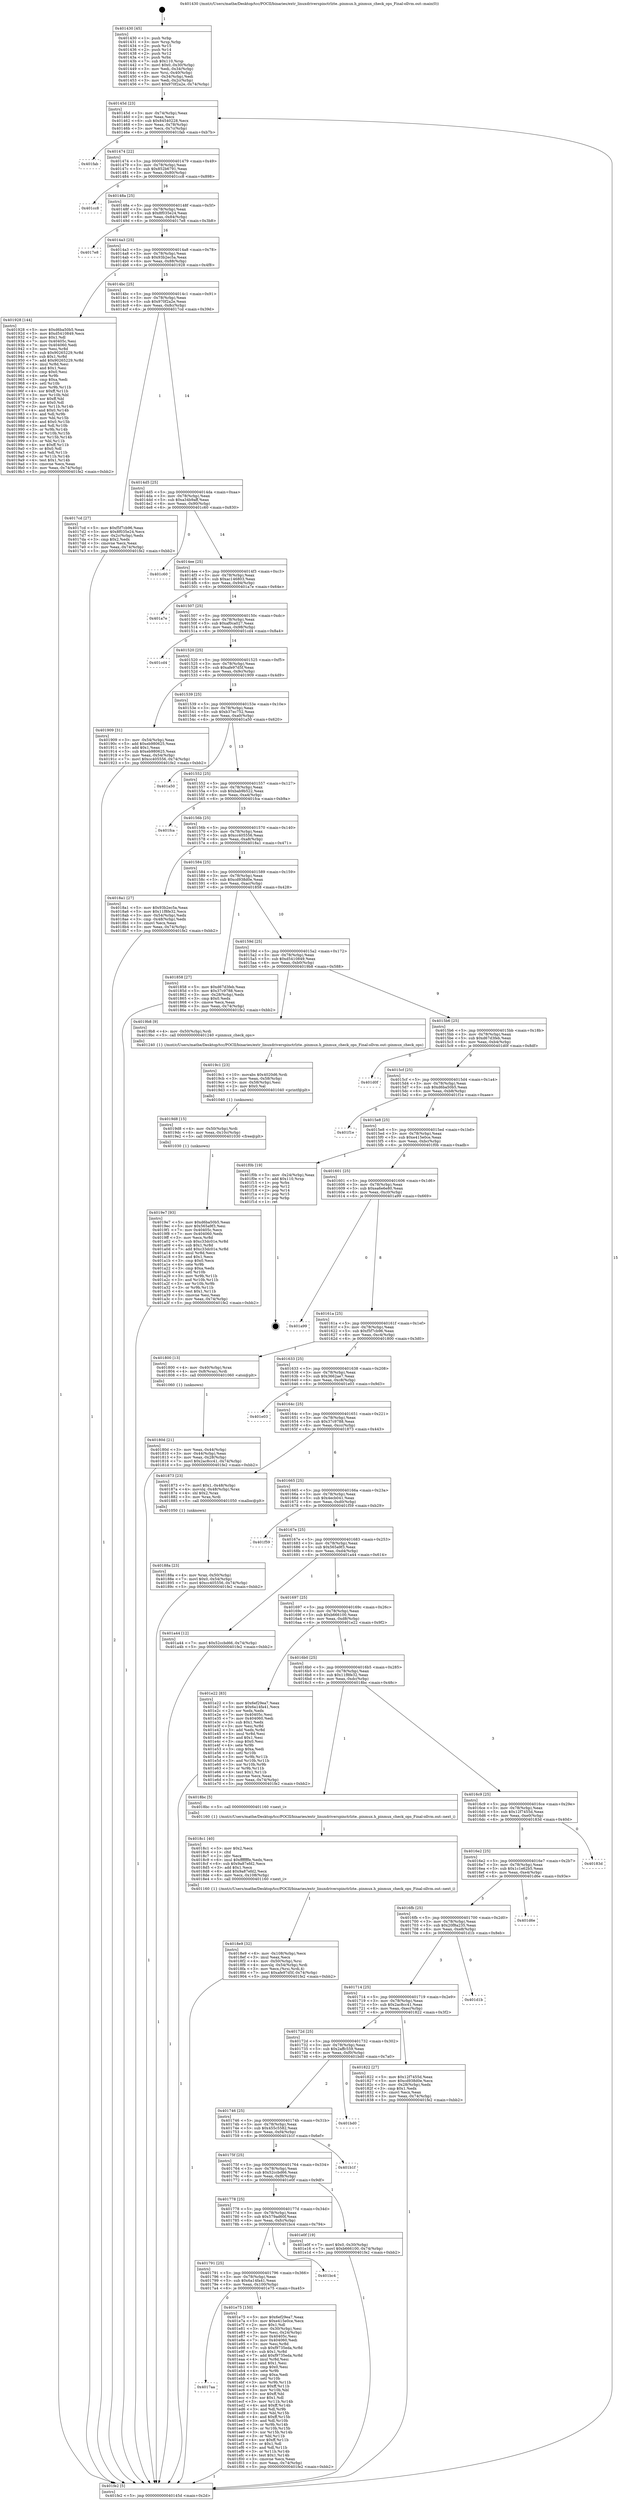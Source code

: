 digraph "0x401430" {
  label = "0x401430 (/mnt/c/Users/mathe/Desktop/tcc/POCII/binaries/extr_linuxdriverspinctrlzte..pinmux.h_pinmux_check_ops_Final-ollvm.out::main(0))"
  labelloc = "t"
  node[shape=record]

  Entry [label="",width=0.3,height=0.3,shape=circle,fillcolor=black,style=filled]
  "0x40145d" [label="{
     0x40145d [23]\l
     | [instrs]\l
     &nbsp;&nbsp;0x40145d \<+3\>: mov -0x74(%rbp),%eax\l
     &nbsp;&nbsp;0x401460 \<+2\>: mov %eax,%ecx\l
     &nbsp;&nbsp;0x401462 \<+6\>: sub $0x84540228,%ecx\l
     &nbsp;&nbsp;0x401468 \<+3\>: mov %eax,-0x78(%rbp)\l
     &nbsp;&nbsp;0x40146b \<+3\>: mov %ecx,-0x7c(%rbp)\l
     &nbsp;&nbsp;0x40146e \<+6\>: je 0000000000401fab \<main+0xb7b\>\l
  }"]
  "0x401fab" [label="{
     0x401fab\l
  }", style=dashed]
  "0x401474" [label="{
     0x401474 [22]\l
     | [instrs]\l
     &nbsp;&nbsp;0x401474 \<+5\>: jmp 0000000000401479 \<main+0x49\>\l
     &nbsp;&nbsp;0x401479 \<+3\>: mov -0x78(%rbp),%eax\l
     &nbsp;&nbsp;0x40147c \<+5\>: sub $0x852b6791,%eax\l
     &nbsp;&nbsp;0x401481 \<+3\>: mov %eax,-0x80(%rbp)\l
     &nbsp;&nbsp;0x401484 \<+6\>: je 0000000000401cc8 \<main+0x898\>\l
  }"]
  Exit [label="",width=0.3,height=0.3,shape=circle,fillcolor=black,style=filled,peripheries=2]
  "0x401cc8" [label="{
     0x401cc8\l
  }", style=dashed]
  "0x40148a" [label="{
     0x40148a [25]\l
     | [instrs]\l
     &nbsp;&nbsp;0x40148a \<+5\>: jmp 000000000040148f \<main+0x5f\>\l
     &nbsp;&nbsp;0x40148f \<+3\>: mov -0x78(%rbp),%eax\l
     &nbsp;&nbsp;0x401492 \<+5\>: sub $0x8f035e24,%eax\l
     &nbsp;&nbsp;0x401497 \<+6\>: mov %eax,-0x84(%rbp)\l
     &nbsp;&nbsp;0x40149d \<+6\>: je 00000000004017e8 \<main+0x3b8\>\l
  }"]
  "0x4017aa" [label="{
     0x4017aa\l
  }", style=dashed]
  "0x4017e8" [label="{
     0x4017e8\l
  }", style=dashed]
  "0x4014a3" [label="{
     0x4014a3 [25]\l
     | [instrs]\l
     &nbsp;&nbsp;0x4014a3 \<+5\>: jmp 00000000004014a8 \<main+0x78\>\l
     &nbsp;&nbsp;0x4014a8 \<+3\>: mov -0x78(%rbp),%eax\l
     &nbsp;&nbsp;0x4014ab \<+5\>: sub $0x93b2ec5a,%eax\l
     &nbsp;&nbsp;0x4014b0 \<+6\>: mov %eax,-0x88(%rbp)\l
     &nbsp;&nbsp;0x4014b6 \<+6\>: je 0000000000401928 \<main+0x4f8\>\l
  }"]
  "0x401e75" [label="{
     0x401e75 [150]\l
     | [instrs]\l
     &nbsp;&nbsp;0x401e75 \<+5\>: mov $0x6ef29ea7,%eax\l
     &nbsp;&nbsp;0x401e7a \<+5\>: mov $0xe415e0ce,%ecx\l
     &nbsp;&nbsp;0x401e7f \<+2\>: mov $0x1,%dl\l
     &nbsp;&nbsp;0x401e81 \<+3\>: mov -0x30(%rbp),%esi\l
     &nbsp;&nbsp;0x401e84 \<+3\>: mov %esi,-0x24(%rbp)\l
     &nbsp;&nbsp;0x401e87 \<+7\>: mov 0x40405c,%esi\l
     &nbsp;&nbsp;0x401e8e \<+7\>: mov 0x404060,%edi\l
     &nbsp;&nbsp;0x401e95 \<+3\>: mov %esi,%r8d\l
     &nbsp;&nbsp;0x401e98 \<+7\>: sub $0xf9735eda,%r8d\l
     &nbsp;&nbsp;0x401e9f \<+4\>: sub $0x1,%r8d\l
     &nbsp;&nbsp;0x401ea3 \<+7\>: add $0xf9735eda,%r8d\l
     &nbsp;&nbsp;0x401eaa \<+4\>: imul %r8d,%esi\l
     &nbsp;&nbsp;0x401eae \<+3\>: and $0x1,%esi\l
     &nbsp;&nbsp;0x401eb1 \<+3\>: cmp $0x0,%esi\l
     &nbsp;&nbsp;0x401eb4 \<+4\>: sete %r9b\l
     &nbsp;&nbsp;0x401eb8 \<+3\>: cmp $0xa,%edi\l
     &nbsp;&nbsp;0x401ebb \<+4\>: setl %r10b\l
     &nbsp;&nbsp;0x401ebf \<+3\>: mov %r9b,%r11b\l
     &nbsp;&nbsp;0x401ec2 \<+4\>: xor $0xff,%r11b\l
     &nbsp;&nbsp;0x401ec6 \<+3\>: mov %r10b,%bl\l
     &nbsp;&nbsp;0x401ec9 \<+3\>: xor $0xff,%bl\l
     &nbsp;&nbsp;0x401ecc \<+3\>: xor $0x1,%dl\l
     &nbsp;&nbsp;0x401ecf \<+3\>: mov %r11b,%r14b\l
     &nbsp;&nbsp;0x401ed2 \<+4\>: and $0xff,%r14b\l
     &nbsp;&nbsp;0x401ed6 \<+3\>: and %dl,%r9b\l
     &nbsp;&nbsp;0x401ed9 \<+3\>: mov %bl,%r15b\l
     &nbsp;&nbsp;0x401edc \<+4\>: and $0xff,%r15b\l
     &nbsp;&nbsp;0x401ee0 \<+3\>: and %dl,%r10b\l
     &nbsp;&nbsp;0x401ee3 \<+3\>: or %r9b,%r14b\l
     &nbsp;&nbsp;0x401ee6 \<+3\>: or %r10b,%r15b\l
     &nbsp;&nbsp;0x401ee9 \<+3\>: xor %r15b,%r14b\l
     &nbsp;&nbsp;0x401eec \<+3\>: or %bl,%r11b\l
     &nbsp;&nbsp;0x401eef \<+4\>: xor $0xff,%r11b\l
     &nbsp;&nbsp;0x401ef3 \<+3\>: or $0x1,%dl\l
     &nbsp;&nbsp;0x401ef6 \<+3\>: and %dl,%r11b\l
     &nbsp;&nbsp;0x401ef9 \<+3\>: or %r11b,%r14b\l
     &nbsp;&nbsp;0x401efc \<+4\>: test $0x1,%r14b\l
     &nbsp;&nbsp;0x401f00 \<+3\>: cmovne %ecx,%eax\l
     &nbsp;&nbsp;0x401f03 \<+3\>: mov %eax,-0x74(%rbp)\l
     &nbsp;&nbsp;0x401f06 \<+5\>: jmp 0000000000401fe2 \<main+0xbb2\>\l
  }"]
  "0x401928" [label="{
     0x401928 [144]\l
     | [instrs]\l
     &nbsp;&nbsp;0x401928 \<+5\>: mov $0xd6ba50b5,%eax\l
     &nbsp;&nbsp;0x40192d \<+5\>: mov $0xd5410849,%ecx\l
     &nbsp;&nbsp;0x401932 \<+2\>: mov $0x1,%dl\l
     &nbsp;&nbsp;0x401934 \<+7\>: mov 0x40405c,%esi\l
     &nbsp;&nbsp;0x40193b \<+7\>: mov 0x404060,%edi\l
     &nbsp;&nbsp;0x401942 \<+3\>: mov %esi,%r8d\l
     &nbsp;&nbsp;0x401945 \<+7\>: sub $0x90265229,%r8d\l
     &nbsp;&nbsp;0x40194c \<+4\>: sub $0x1,%r8d\l
     &nbsp;&nbsp;0x401950 \<+7\>: add $0x90265229,%r8d\l
     &nbsp;&nbsp;0x401957 \<+4\>: imul %r8d,%esi\l
     &nbsp;&nbsp;0x40195b \<+3\>: and $0x1,%esi\l
     &nbsp;&nbsp;0x40195e \<+3\>: cmp $0x0,%esi\l
     &nbsp;&nbsp;0x401961 \<+4\>: sete %r9b\l
     &nbsp;&nbsp;0x401965 \<+3\>: cmp $0xa,%edi\l
     &nbsp;&nbsp;0x401968 \<+4\>: setl %r10b\l
     &nbsp;&nbsp;0x40196c \<+3\>: mov %r9b,%r11b\l
     &nbsp;&nbsp;0x40196f \<+4\>: xor $0xff,%r11b\l
     &nbsp;&nbsp;0x401973 \<+3\>: mov %r10b,%bl\l
     &nbsp;&nbsp;0x401976 \<+3\>: xor $0xff,%bl\l
     &nbsp;&nbsp;0x401979 \<+3\>: xor $0x0,%dl\l
     &nbsp;&nbsp;0x40197c \<+3\>: mov %r11b,%r14b\l
     &nbsp;&nbsp;0x40197f \<+4\>: and $0x0,%r14b\l
     &nbsp;&nbsp;0x401983 \<+3\>: and %dl,%r9b\l
     &nbsp;&nbsp;0x401986 \<+3\>: mov %bl,%r15b\l
     &nbsp;&nbsp;0x401989 \<+4\>: and $0x0,%r15b\l
     &nbsp;&nbsp;0x40198d \<+3\>: and %dl,%r10b\l
     &nbsp;&nbsp;0x401990 \<+3\>: or %r9b,%r14b\l
     &nbsp;&nbsp;0x401993 \<+3\>: or %r10b,%r15b\l
     &nbsp;&nbsp;0x401996 \<+3\>: xor %r15b,%r14b\l
     &nbsp;&nbsp;0x401999 \<+3\>: or %bl,%r11b\l
     &nbsp;&nbsp;0x40199c \<+4\>: xor $0xff,%r11b\l
     &nbsp;&nbsp;0x4019a0 \<+3\>: or $0x0,%dl\l
     &nbsp;&nbsp;0x4019a3 \<+3\>: and %dl,%r11b\l
     &nbsp;&nbsp;0x4019a6 \<+3\>: or %r11b,%r14b\l
     &nbsp;&nbsp;0x4019a9 \<+4\>: test $0x1,%r14b\l
     &nbsp;&nbsp;0x4019ad \<+3\>: cmovne %ecx,%eax\l
     &nbsp;&nbsp;0x4019b0 \<+3\>: mov %eax,-0x74(%rbp)\l
     &nbsp;&nbsp;0x4019b3 \<+5\>: jmp 0000000000401fe2 \<main+0xbb2\>\l
  }"]
  "0x4014bc" [label="{
     0x4014bc [25]\l
     | [instrs]\l
     &nbsp;&nbsp;0x4014bc \<+5\>: jmp 00000000004014c1 \<main+0x91\>\l
     &nbsp;&nbsp;0x4014c1 \<+3\>: mov -0x78(%rbp),%eax\l
     &nbsp;&nbsp;0x4014c4 \<+5\>: sub $0x970f2a2e,%eax\l
     &nbsp;&nbsp;0x4014c9 \<+6\>: mov %eax,-0x8c(%rbp)\l
     &nbsp;&nbsp;0x4014cf \<+6\>: je 00000000004017cd \<main+0x39d\>\l
  }"]
  "0x401791" [label="{
     0x401791 [25]\l
     | [instrs]\l
     &nbsp;&nbsp;0x401791 \<+5\>: jmp 0000000000401796 \<main+0x366\>\l
     &nbsp;&nbsp;0x401796 \<+3\>: mov -0x78(%rbp),%eax\l
     &nbsp;&nbsp;0x401799 \<+5\>: sub $0x6a14fa41,%eax\l
     &nbsp;&nbsp;0x40179e \<+6\>: mov %eax,-0x100(%rbp)\l
     &nbsp;&nbsp;0x4017a4 \<+6\>: je 0000000000401e75 \<main+0xa45\>\l
  }"]
  "0x4017cd" [label="{
     0x4017cd [27]\l
     | [instrs]\l
     &nbsp;&nbsp;0x4017cd \<+5\>: mov $0xf5f7cb96,%eax\l
     &nbsp;&nbsp;0x4017d2 \<+5\>: mov $0x8f035e24,%ecx\l
     &nbsp;&nbsp;0x4017d7 \<+3\>: mov -0x2c(%rbp),%edx\l
     &nbsp;&nbsp;0x4017da \<+3\>: cmp $0x2,%edx\l
     &nbsp;&nbsp;0x4017dd \<+3\>: cmovne %ecx,%eax\l
     &nbsp;&nbsp;0x4017e0 \<+3\>: mov %eax,-0x74(%rbp)\l
     &nbsp;&nbsp;0x4017e3 \<+5\>: jmp 0000000000401fe2 \<main+0xbb2\>\l
  }"]
  "0x4014d5" [label="{
     0x4014d5 [25]\l
     | [instrs]\l
     &nbsp;&nbsp;0x4014d5 \<+5\>: jmp 00000000004014da \<main+0xaa\>\l
     &nbsp;&nbsp;0x4014da \<+3\>: mov -0x78(%rbp),%eax\l
     &nbsp;&nbsp;0x4014dd \<+5\>: sub $0xa34b9aff,%eax\l
     &nbsp;&nbsp;0x4014e2 \<+6\>: mov %eax,-0x90(%rbp)\l
     &nbsp;&nbsp;0x4014e8 \<+6\>: je 0000000000401c60 \<main+0x830\>\l
  }"]
  "0x401fe2" [label="{
     0x401fe2 [5]\l
     | [instrs]\l
     &nbsp;&nbsp;0x401fe2 \<+5\>: jmp 000000000040145d \<main+0x2d\>\l
  }"]
  "0x401430" [label="{
     0x401430 [45]\l
     | [instrs]\l
     &nbsp;&nbsp;0x401430 \<+1\>: push %rbp\l
     &nbsp;&nbsp;0x401431 \<+3\>: mov %rsp,%rbp\l
     &nbsp;&nbsp;0x401434 \<+2\>: push %r15\l
     &nbsp;&nbsp;0x401436 \<+2\>: push %r14\l
     &nbsp;&nbsp;0x401438 \<+2\>: push %r12\l
     &nbsp;&nbsp;0x40143a \<+1\>: push %rbx\l
     &nbsp;&nbsp;0x40143b \<+7\>: sub $0x110,%rsp\l
     &nbsp;&nbsp;0x401442 \<+7\>: movl $0x0,-0x30(%rbp)\l
     &nbsp;&nbsp;0x401449 \<+3\>: mov %edi,-0x34(%rbp)\l
     &nbsp;&nbsp;0x40144c \<+4\>: mov %rsi,-0x40(%rbp)\l
     &nbsp;&nbsp;0x401450 \<+3\>: mov -0x34(%rbp),%edi\l
     &nbsp;&nbsp;0x401453 \<+3\>: mov %edi,-0x2c(%rbp)\l
     &nbsp;&nbsp;0x401456 \<+7\>: movl $0x970f2a2e,-0x74(%rbp)\l
  }"]
  "0x401bc4" [label="{
     0x401bc4\l
  }", style=dashed]
  "0x401c60" [label="{
     0x401c60\l
  }", style=dashed]
  "0x4014ee" [label="{
     0x4014ee [25]\l
     | [instrs]\l
     &nbsp;&nbsp;0x4014ee \<+5\>: jmp 00000000004014f3 \<main+0xc3\>\l
     &nbsp;&nbsp;0x4014f3 \<+3\>: mov -0x78(%rbp),%eax\l
     &nbsp;&nbsp;0x4014f6 \<+5\>: sub $0xac146803,%eax\l
     &nbsp;&nbsp;0x4014fb \<+6\>: mov %eax,-0x94(%rbp)\l
     &nbsp;&nbsp;0x401501 \<+6\>: je 0000000000401a7e \<main+0x64e\>\l
  }"]
  "0x401778" [label="{
     0x401778 [25]\l
     | [instrs]\l
     &nbsp;&nbsp;0x401778 \<+5\>: jmp 000000000040177d \<main+0x34d\>\l
     &nbsp;&nbsp;0x40177d \<+3\>: mov -0x78(%rbp),%eax\l
     &nbsp;&nbsp;0x401780 \<+5\>: sub $0x579ad60f,%eax\l
     &nbsp;&nbsp;0x401785 \<+6\>: mov %eax,-0xfc(%rbp)\l
     &nbsp;&nbsp;0x40178b \<+6\>: je 0000000000401bc4 \<main+0x794\>\l
  }"]
  "0x401a7e" [label="{
     0x401a7e\l
  }", style=dashed]
  "0x401507" [label="{
     0x401507 [25]\l
     | [instrs]\l
     &nbsp;&nbsp;0x401507 \<+5\>: jmp 000000000040150c \<main+0xdc\>\l
     &nbsp;&nbsp;0x40150c \<+3\>: mov -0x78(%rbp),%eax\l
     &nbsp;&nbsp;0x40150f \<+5\>: sub $0xaf0ca027,%eax\l
     &nbsp;&nbsp;0x401514 \<+6\>: mov %eax,-0x98(%rbp)\l
     &nbsp;&nbsp;0x40151a \<+6\>: je 0000000000401cd4 \<main+0x8a4\>\l
  }"]
  "0x401e0f" [label="{
     0x401e0f [19]\l
     | [instrs]\l
     &nbsp;&nbsp;0x401e0f \<+7\>: movl $0x0,-0x30(%rbp)\l
     &nbsp;&nbsp;0x401e16 \<+7\>: movl $0xb666100,-0x74(%rbp)\l
     &nbsp;&nbsp;0x401e1d \<+5\>: jmp 0000000000401fe2 \<main+0xbb2\>\l
  }"]
  "0x401cd4" [label="{
     0x401cd4\l
  }", style=dashed]
  "0x401520" [label="{
     0x401520 [25]\l
     | [instrs]\l
     &nbsp;&nbsp;0x401520 \<+5\>: jmp 0000000000401525 \<main+0xf5\>\l
     &nbsp;&nbsp;0x401525 \<+3\>: mov -0x78(%rbp),%eax\l
     &nbsp;&nbsp;0x401528 \<+5\>: sub $0xafe97d5f,%eax\l
     &nbsp;&nbsp;0x40152d \<+6\>: mov %eax,-0x9c(%rbp)\l
     &nbsp;&nbsp;0x401533 \<+6\>: je 0000000000401909 \<main+0x4d9\>\l
  }"]
  "0x40175f" [label="{
     0x40175f [25]\l
     | [instrs]\l
     &nbsp;&nbsp;0x40175f \<+5\>: jmp 0000000000401764 \<main+0x334\>\l
     &nbsp;&nbsp;0x401764 \<+3\>: mov -0x78(%rbp),%eax\l
     &nbsp;&nbsp;0x401767 \<+5\>: sub $0x52ccbd66,%eax\l
     &nbsp;&nbsp;0x40176c \<+6\>: mov %eax,-0xf8(%rbp)\l
     &nbsp;&nbsp;0x401772 \<+6\>: je 0000000000401e0f \<main+0x9df\>\l
  }"]
  "0x401909" [label="{
     0x401909 [31]\l
     | [instrs]\l
     &nbsp;&nbsp;0x401909 \<+3\>: mov -0x54(%rbp),%eax\l
     &nbsp;&nbsp;0x40190c \<+5\>: add $0xeb980625,%eax\l
     &nbsp;&nbsp;0x401911 \<+3\>: add $0x1,%eax\l
     &nbsp;&nbsp;0x401914 \<+5\>: sub $0xeb980625,%eax\l
     &nbsp;&nbsp;0x401919 \<+3\>: mov %eax,-0x54(%rbp)\l
     &nbsp;&nbsp;0x40191c \<+7\>: movl $0xcc405556,-0x74(%rbp)\l
     &nbsp;&nbsp;0x401923 \<+5\>: jmp 0000000000401fe2 \<main+0xbb2\>\l
  }"]
  "0x401539" [label="{
     0x401539 [25]\l
     | [instrs]\l
     &nbsp;&nbsp;0x401539 \<+5\>: jmp 000000000040153e \<main+0x10e\>\l
     &nbsp;&nbsp;0x40153e \<+3\>: mov -0x78(%rbp),%eax\l
     &nbsp;&nbsp;0x401541 \<+5\>: sub $0xb37ec752,%eax\l
     &nbsp;&nbsp;0x401546 \<+6\>: mov %eax,-0xa0(%rbp)\l
     &nbsp;&nbsp;0x40154c \<+6\>: je 0000000000401a50 \<main+0x620\>\l
  }"]
  "0x401b1f" [label="{
     0x401b1f\l
  }", style=dashed]
  "0x401a50" [label="{
     0x401a50\l
  }", style=dashed]
  "0x401552" [label="{
     0x401552 [25]\l
     | [instrs]\l
     &nbsp;&nbsp;0x401552 \<+5\>: jmp 0000000000401557 \<main+0x127\>\l
     &nbsp;&nbsp;0x401557 \<+3\>: mov -0x78(%rbp),%eax\l
     &nbsp;&nbsp;0x40155a \<+5\>: sub $0xbab9b522,%eax\l
     &nbsp;&nbsp;0x40155f \<+6\>: mov %eax,-0xa4(%rbp)\l
     &nbsp;&nbsp;0x401565 \<+6\>: je 0000000000401fca \<main+0xb9a\>\l
  }"]
  "0x401746" [label="{
     0x401746 [25]\l
     | [instrs]\l
     &nbsp;&nbsp;0x401746 \<+5\>: jmp 000000000040174b \<main+0x31b\>\l
     &nbsp;&nbsp;0x40174b \<+3\>: mov -0x78(%rbp),%eax\l
     &nbsp;&nbsp;0x40174e \<+5\>: sub $0x455c5582,%eax\l
     &nbsp;&nbsp;0x401753 \<+6\>: mov %eax,-0xf4(%rbp)\l
     &nbsp;&nbsp;0x401759 \<+6\>: je 0000000000401b1f \<main+0x6ef\>\l
  }"]
  "0x401fca" [label="{
     0x401fca\l
  }", style=dashed]
  "0x40156b" [label="{
     0x40156b [25]\l
     | [instrs]\l
     &nbsp;&nbsp;0x40156b \<+5\>: jmp 0000000000401570 \<main+0x140\>\l
     &nbsp;&nbsp;0x401570 \<+3\>: mov -0x78(%rbp),%eax\l
     &nbsp;&nbsp;0x401573 \<+5\>: sub $0xcc405556,%eax\l
     &nbsp;&nbsp;0x401578 \<+6\>: mov %eax,-0xa8(%rbp)\l
     &nbsp;&nbsp;0x40157e \<+6\>: je 00000000004018a1 \<main+0x471\>\l
  }"]
  "0x401bd0" [label="{
     0x401bd0\l
  }", style=dashed]
  "0x4018a1" [label="{
     0x4018a1 [27]\l
     | [instrs]\l
     &nbsp;&nbsp;0x4018a1 \<+5\>: mov $0x93b2ec5a,%eax\l
     &nbsp;&nbsp;0x4018a6 \<+5\>: mov $0x11f8fe32,%ecx\l
     &nbsp;&nbsp;0x4018ab \<+3\>: mov -0x54(%rbp),%edx\l
     &nbsp;&nbsp;0x4018ae \<+3\>: cmp -0x48(%rbp),%edx\l
     &nbsp;&nbsp;0x4018b1 \<+3\>: cmovl %ecx,%eax\l
     &nbsp;&nbsp;0x4018b4 \<+3\>: mov %eax,-0x74(%rbp)\l
     &nbsp;&nbsp;0x4018b7 \<+5\>: jmp 0000000000401fe2 \<main+0xbb2\>\l
  }"]
  "0x401584" [label="{
     0x401584 [25]\l
     | [instrs]\l
     &nbsp;&nbsp;0x401584 \<+5\>: jmp 0000000000401589 \<main+0x159\>\l
     &nbsp;&nbsp;0x401589 \<+3\>: mov -0x78(%rbp),%eax\l
     &nbsp;&nbsp;0x40158c \<+5\>: sub $0xcd938d0e,%eax\l
     &nbsp;&nbsp;0x401591 \<+6\>: mov %eax,-0xac(%rbp)\l
     &nbsp;&nbsp;0x401597 \<+6\>: je 0000000000401858 \<main+0x428\>\l
  }"]
  "0x4019e7" [label="{
     0x4019e7 [93]\l
     | [instrs]\l
     &nbsp;&nbsp;0x4019e7 \<+5\>: mov $0xd6ba50b5,%eax\l
     &nbsp;&nbsp;0x4019ec \<+5\>: mov $0x565a9f3,%esi\l
     &nbsp;&nbsp;0x4019f1 \<+7\>: mov 0x40405c,%ecx\l
     &nbsp;&nbsp;0x4019f8 \<+7\>: mov 0x404060,%edx\l
     &nbsp;&nbsp;0x4019ff \<+3\>: mov %ecx,%r8d\l
     &nbsp;&nbsp;0x401a02 \<+7\>: sub $0xc33dc01e,%r8d\l
     &nbsp;&nbsp;0x401a09 \<+4\>: sub $0x1,%r8d\l
     &nbsp;&nbsp;0x401a0d \<+7\>: add $0xc33dc01e,%r8d\l
     &nbsp;&nbsp;0x401a14 \<+4\>: imul %r8d,%ecx\l
     &nbsp;&nbsp;0x401a18 \<+3\>: and $0x1,%ecx\l
     &nbsp;&nbsp;0x401a1b \<+3\>: cmp $0x0,%ecx\l
     &nbsp;&nbsp;0x401a1e \<+4\>: sete %r9b\l
     &nbsp;&nbsp;0x401a22 \<+3\>: cmp $0xa,%edx\l
     &nbsp;&nbsp;0x401a25 \<+4\>: setl %r10b\l
     &nbsp;&nbsp;0x401a29 \<+3\>: mov %r9b,%r11b\l
     &nbsp;&nbsp;0x401a2c \<+3\>: and %r10b,%r11b\l
     &nbsp;&nbsp;0x401a2f \<+3\>: xor %r10b,%r9b\l
     &nbsp;&nbsp;0x401a32 \<+3\>: or %r9b,%r11b\l
     &nbsp;&nbsp;0x401a35 \<+4\>: test $0x1,%r11b\l
     &nbsp;&nbsp;0x401a39 \<+3\>: cmovne %esi,%eax\l
     &nbsp;&nbsp;0x401a3c \<+3\>: mov %eax,-0x74(%rbp)\l
     &nbsp;&nbsp;0x401a3f \<+5\>: jmp 0000000000401fe2 \<main+0xbb2\>\l
  }"]
  "0x401858" [label="{
     0x401858 [27]\l
     | [instrs]\l
     &nbsp;&nbsp;0x401858 \<+5\>: mov $0xd67d3feb,%eax\l
     &nbsp;&nbsp;0x40185d \<+5\>: mov $0x37c9788,%ecx\l
     &nbsp;&nbsp;0x401862 \<+3\>: mov -0x28(%rbp),%edx\l
     &nbsp;&nbsp;0x401865 \<+3\>: cmp $0x0,%edx\l
     &nbsp;&nbsp;0x401868 \<+3\>: cmove %ecx,%eax\l
     &nbsp;&nbsp;0x40186b \<+3\>: mov %eax,-0x74(%rbp)\l
     &nbsp;&nbsp;0x40186e \<+5\>: jmp 0000000000401fe2 \<main+0xbb2\>\l
  }"]
  "0x40159d" [label="{
     0x40159d [25]\l
     | [instrs]\l
     &nbsp;&nbsp;0x40159d \<+5\>: jmp 00000000004015a2 \<main+0x172\>\l
     &nbsp;&nbsp;0x4015a2 \<+3\>: mov -0x78(%rbp),%eax\l
     &nbsp;&nbsp;0x4015a5 \<+5\>: sub $0xd5410849,%eax\l
     &nbsp;&nbsp;0x4015aa \<+6\>: mov %eax,-0xb0(%rbp)\l
     &nbsp;&nbsp;0x4015b0 \<+6\>: je 00000000004019b8 \<main+0x588\>\l
  }"]
  "0x4019d8" [label="{
     0x4019d8 [15]\l
     | [instrs]\l
     &nbsp;&nbsp;0x4019d8 \<+4\>: mov -0x50(%rbp),%rdi\l
     &nbsp;&nbsp;0x4019dc \<+6\>: mov %eax,-0x10c(%rbp)\l
     &nbsp;&nbsp;0x4019e2 \<+5\>: call 0000000000401030 \<free@plt\>\l
     | [calls]\l
     &nbsp;&nbsp;0x401030 \{1\} (unknown)\l
  }"]
  "0x4019b8" [label="{
     0x4019b8 [9]\l
     | [instrs]\l
     &nbsp;&nbsp;0x4019b8 \<+4\>: mov -0x50(%rbp),%rdi\l
     &nbsp;&nbsp;0x4019bc \<+5\>: call 0000000000401240 \<pinmux_check_ops\>\l
     | [calls]\l
     &nbsp;&nbsp;0x401240 \{1\} (/mnt/c/Users/mathe/Desktop/tcc/POCII/binaries/extr_linuxdriverspinctrlzte..pinmux.h_pinmux_check_ops_Final-ollvm.out::pinmux_check_ops)\l
  }"]
  "0x4015b6" [label="{
     0x4015b6 [25]\l
     | [instrs]\l
     &nbsp;&nbsp;0x4015b6 \<+5\>: jmp 00000000004015bb \<main+0x18b\>\l
     &nbsp;&nbsp;0x4015bb \<+3\>: mov -0x78(%rbp),%eax\l
     &nbsp;&nbsp;0x4015be \<+5\>: sub $0xd67d3feb,%eax\l
     &nbsp;&nbsp;0x4015c3 \<+6\>: mov %eax,-0xb4(%rbp)\l
     &nbsp;&nbsp;0x4015c9 \<+6\>: je 0000000000401d0f \<main+0x8df\>\l
  }"]
  "0x4019c1" [label="{
     0x4019c1 [23]\l
     | [instrs]\l
     &nbsp;&nbsp;0x4019c1 \<+10\>: movabs $0x4020d6,%rdi\l
     &nbsp;&nbsp;0x4019cb \<+3\>: mov %eax,-0x58(%rbp)\l
     &nbsp;&nbsp;0x4019ce \<+3\>: mov -0x58(%rbp),%esi\l
     &nbsp;&nbsp;0x4019d1 \<+2\>: mov $0x0,%al\l
     &nbsp;&nbsp;0x4019d3 \<+5\>: call 0000000000401040 \<printf@plt\>\l
     | [calls]\l
     &nbsp;&nbsp;0x401040 \{1\} (unknown)\l
  }"]
  "0x401d0f" [label="{
     0x401d0f\l
  }", style=dashed]
  "0x4015cf" [label="{
     0x4015cf [25]\l
     | [instrs]\l
     &nbsp;&nbsp;0x4015cf \<+5\>: jmp 00000000004015d4 \<main+0x1a4\>\l
     &nbsp;&nbsp;0x4015d4 \<+3\>: mov -0x78(%rbp),%eax\l
     &nbsp;&nbsp;0x4015d7 \<+5\>: sub $0xd6ba50b5,%eax\l
     &nbsp;&nbsp;0x4015dc \<+6\>: mov %eax,-0xb8(%rbp)\l
     &nbsp;&nbsp;0x4015e2 \<+6\>: je 0000000000401f1e \<main+0xaee\>\l
  }"]
  "0x4018e9" [label="{
     0x4018e9 [32]\l
     | [instrs]\l
     &nbsp;&nbsp;0x4018e9 \<+6\>: mov -0x108(%rbp),%ecx\l
     &nbsp;&nbsp;0x4018ef \<+3\>: imul %eax,%ecx\l
     &nbsp;&nbsp;0x4018f2 \<+4\>: mov -0x50(%rbp),%rsi\l
     &nbsp;&nbsp;0x4018f6 \<+4\>: movslq -0x54(%rbp),%rdi\l
     &nbsp;&nbsp;0x4018fa \<+3\>: mov %ecx,(%rsi,%rdi,4)\l
     &nbsp;&nbsp;0x4018fd \<+7\>: movl $0xafe97d5f,-0x74(%rbp)\l
     &nbsp;&nbsp;0x401904 \<+5\>: jmp 0000000000401fe2 \<main+0xbb2\>\l
  }"]
  "0x401f1e" [label="{
     0x401f1e\l
  }", style=dashed]
  "0x4015e8" [label="{
     0x4015e8 [25]\l
     | [instrs]\l
     &nbsp;&nbsp;0x4015e8 \<+5\>: jmp 00000000004015ed \<main+0x1bd\>\l
     &nbsp;&nbsp;0x4015ed \<+3\>: mov -0x78(%rbp),%eax\l
     &nbsp;&nbsp;0x4015f0 \<+5\>: sub $0xe415e0ce,%eax\l
     &nbsp;&nbsp;0x4015f5 \<+6\>: mov %eax,-0xbc(%rbp)\l
     &nbsp;&nbsp;0x4015fb \<+6\>: je 0000000000401f0b \<main+0xadb\>\l
  }"]
  "0x4018c1" [label="{
     0x4018c1 [40]\l
     | [instrs]\l
     &nbsp;&nbsp;0x4018c1 \<+5\>: mov $0x2,%ecx\l
     &nbsp;&nbsp;0x4018c6 \<+1\>: cltd\l
     &nbsp;&nbsp;0x4018c7 \<+2\>: idiv %ecx\l
     &nbsp;&nbsp;0x4018c9 \<+6\>: imul $0xfffffffe,%edx,%ecx\l
     &nbsp;&nbsp;0x4018cf \<+6\>: sub $0x9a87efd2,%ecx\l
     &nbsp;&nbsp;0x4018d5 \<+3\>: add $0x1,%ecx\l
     &nbsp;&nbsp;0x4018d8 \<+6\>: add $0x9a87efd2,%ecx\l
     &nbsp;&nbsp;0x4018de \<+6\>: mov %ecx,-0x108(%rbp)\l
     &nbsp;&nbsp;0x4018e4 \<+5\>: call 0000000000401160 \<next_i\>\l
     | [calls]\l
     &nbsp;&nbsp;0x401160 \{1\} (/mnt/c/Users/mathe/Desktop/tcc/POCII/binaries/extr_linuxdriverspinctrlzte..pinmux.h_pinmux_check_ops_Final-ollvm.out::next_i)\l
  }"]
  "0x401f0b" [label="{
     0x401f0b [19]\l
     | [instrs]\l
     &nbsp;&nbsp;0x401f0b \<+3\>: mov -0x24(%rbp),%eax\l
     &nbsp;&nbsp;0x401f0e \<+7\>: add $0x110,%rsp\l
     &nbsp;&nbsp;0x401f15 \<+1\>: pop %rbx\l
     &nbsp;&nbsp;0x401f16 \<+2\>: pop %r12\l
     &nbsp;&nbsp;0x401f18 \<+2\>: pop %r14\l
     &nbsp;&nbsp;0x401f1a \<+2\>: pop %r15\l
     &nbsp;&nbsp;0x401f1c \<+1\>: pop %rbp\l
     &nbsp;&nbsp;0x401f1d \<+1\>: ret\l
  }"]
  "0x401601" [label="{
     0x401601 [25]\l
     | [instrs]\l
     &nbsp;&nbsp;0x401601 \<+5\>: jmp 0000000000401606 \<main+0x1d6\>\l
     &nbsp;&nbsp;0x401606 \<+3\>: mov -0x78(%rbp),%eax\l
     &nbsp;&nbsp;0x401609 \<+5\>: sub $0xea6e6e80,%eax\l
     &nbsp;&nbsp;0x40160e \<+6\>: mov %eax,-0xc0(%rbp)\l
     &nbsp;&nbsp;0x401614 \<+6\>: je 0000000000401a99 \<main+0x669\>\l
  }"]
  "0x40188a" [label="{
     0x40188a [23]\l
     | [instrs]\l
     &nbsp;&nbsp;0x40188a \<+4\>: mov %rax,-0x50(%rbp)\l
     &nbsp;&nbsp;0x40188e \<+7\>: movl $0x0,-0x54(%rbp)\l
     &nbsp;&nbsp;0x401895 \<+7\>: movl $0xcc405556,-0x74(%rbp)\l
     &nbsp;&nbsp;0x40189c \<+5\>: jmp 0000000000401fe2 \<main+0xbb2\>\l
  }"]
  "0x401a99" [label="{
     0x401a99\l
  }", style=dashed]
  "0x40161a" [label="{
     0x40161a [25]\l
     | [instrs]\l
     &nbsp;&nbsp;0x40161a \<+5\>: jmp 000000000040161f \<main+0x1ef\>\l
     &nbsp;&nbsp;0x40161f \<+3\>: mov -0x78(%rbp),%eax\l
     &nbsp;&nbsp;0x401622 \<+5\>: sub $0xf5f7cb96,%eax\l
     &nbsp;&nbsp;0x401627 \<+6\>: mov %eax,-0xc4(%rbp)\l
     &nbsp;&nbsp;0x40162d \<+6\>: je 0000000000401800 \<main+0x3d0\>\l
  }"]
  "0x40172d" [label="{
     0x40172d [25]\l
     | [instrs]\l
     &nbsp;&nbsp;0x40172d \<+5\>: jmp 0000000000401732 \<main+0x302\>\l
     &nbsp;&nbsp;0x401732 \<+3\>: mov -0x78(%rbp),%eax\l
     &nbsp;&nbsp;0x401735 \<+5\>: sub $0x2affc559,%eax\l
     &nbsp;&nbsp;0x40173a \<+6\>: mov %eax,-0xf0(%rbp)\l
     &nbsp;&nbsp;0x401740 \<+6\>: je 0000000000401bd0 \<main+0x7a0\>\l
  }"]
  "0x401800" [label="{
     0x401800 [13]\l
     | [instrs]\l
     &nbsp;&nbsp;0x401800 \<+4\>: mov -0x40(%rbp),%rax\l
     &nbsp;&nbsp;0x401804 \<+4\>: mov 0x8(%rax),%rdi\l
     &nbsp;&nbsp;0x401808 \<+5\>: call 0000000000401060 \<atoi@plt\>\l
     | [calls]\l
     &nbsp;&nbsp;0x401060 \{1\} (unknown)\l
  }"]
  "0x401633" [label="{
     0x401633 [25]\l
     | [instrs]\l
     &nbsp;&nbsp;0x401633 \<+5\>: jmp 0000000000401638 \<main+0x208\>\l
     &nbsp;&nbsp;0x401638 \<+3\>: mov -0x78(%rbp),%eax\l
     &nbsp;&nbsp;0x40163b \<+5\>: sub $0x3662ae7,%eax\l
     &nbsp;&nbsp;0x401640 \<+6\>: mov %eax,-0xc8(%rbp)\l
     &nbsp;&nbsp;0x401646 \<+6\>: je 0000000000401e03 \<main+0x9d3\>\l
  }"]
  "0x40180d" [label="{
     0x40180d [21]\l
     | [instrs]\l
     &nbsp;&nbsp;0x40180d \<+3\>: mov %eax,-0x44(%rbp)\l
     &nbsp;&nbsp;0x401810 \<+3\>: mov -0x44(%rbp),%eax\l
     &nbsp;&nbsp;0x401813 \<+3\>: mov %eax,-0x28(%rbp)\l
     &nbsp;&nbsp;0x401816 \<+7\>: movl $0x2ac8cc41,-0x74(%rbp)\l
     &nbsp;&nbsp;0x40181d \<+5\>: jmp 0000000000401fe2 \<main+0xbb2\>\l
  }"]
  "0x401822" [label="{
     0x401822 [27]\l
     | [instrs]\l
     &nbsp;&nbsp;0x401822 \<+5\>: mov $0x12f7455d,%eax\l
     &nbsp;&nbsp;0x401827 \<+5\>: mov $0xcd938d0e,%ecx\l
     &nbsp;&nbsp;0x40182c \<+3\>: mov -0x28(%rbp),%edx\l
     &nbsp;&nbsp;0x40182f \<+3\>: cmp $0x1,%edx\l
     &nbsp;&nbsp;0x401832 \<+3\>: cmovl %ecx,%eax\l
     &nbsp;&nbsp;0x401835 \<+3\>: mov %eax,-0x74(%rbp)\l
     &nbsp;&nbsp;0x401838 \<+5\>: jmp 0000000000401fe2 \<main+0xbb2\>\l
  }"]
  "0x401e03" [label="{
     0x401e03\l
  }", style=dashed]
  "0x40164c" [label="{
     0x40164c [25]\l
     | [instrs]\l
     &nbsp;&nbsp;0x40164c \<+5\>: jmp 0000000000401651 \<main+0x221\>\l
     &nbsp;&nbsp;0x401651 \<+3\>: mov -0x78(%rbp),%eax\l
     &nbsp;&nbsp;0x401654 \<+5\>: sub $0x37c9788,%eax\l
     &nbsp;&nbsp;0x401659 \<+6\>: mov %eax,-0xcc(%rbp)\l
     &nbsp;&nbsp;0x40165f \<+6\>: je 0000000000401873 \<main+0x443\>\l
  }"]
  "0x401714" [label="{
     0x401714 [25]\l
     | [instrs]\l
     &nbsp;&nbsp;0x401714 \<+5\>: jmp 0000000000401719 \<main+0x2e9\>\l
     &nbsp;&nbsp;0x401719 \<+3\>: mov -0x78(%rbp),%eax\l
     &nbsp;&nbsp;0x40171c \<+5\>: sub $0x2ac8cc41,%eax\l
     &nbsp;&nbsp;0x401721 \<+6\>: mov %eax,-0xec(%rbp)\l
     &nbsp;&nbsp;0x401727 \<+6\>: je 0000000000401822 \<main+0x3f2\>\l
  }"]
  "0x401873" [label="{
     0x401873 [23]\l
     | [instrs]\l
     &nbsp;&nbsp;0x401873 \<+7\>: movl $0x1,-0x48(%rbp)\l
     &nbsp;&nbsp;0x40187a \<+4\>: movslq -0x48(%rbp),%rax\l
     &nbsp;&nbsp;0x40187e \<+4\>: shl $0x2,%rax\l
     &nbsp;&nbsp;0x401882 \<+3\>: mov %rax,%rdi\l
     &nbsp;&nbsp;0x401885 \<+5\>: call 0000000000401050 \<malloc@plt\>\l
     | [calls]\l
     &nbsp;&nbsp;0x401050 \{1\} (unknown)\l
  }"]
  "0x401665" [label="{
     0x401665 [25]\l
     | [instrs]\l
     &nbsp;&nbsp;0x401665 \<+5\>: jmp 000000000040166a \<main+0x23a\>\l
     &nbsp;&nbsp;0x40166a \<+3\>: mov -0x78(%rbp),%eax\l
     &nbsp;&nbsp;0x40166d \<+5\>: sub $0x4ecb041,%eax\l
     &nbsp;&nbsp;0x401672 \<+6\>: mov %eax,-0xd0(%rbp)\l
     &nbsp;&nbsp;0x401678 \<+6\>: je 0000000000401f59 \<main+0xb29\>\l
  }"]
  "0x401d1b" [label="{
     0x401d1b\l
  }", style=dashed]
  "0x401f59" [label="{
     0x401f59\l
  }", style=dashed]
  "0x40167e" [label="{
     0x40167e [25]\l
     | [instrs]\l
     &nbsp;&nbsp;0x40167e \<+5\>: jmp 0000000000401683 \<main+0x253\>\l
     &nbsp;&nbsp;0x401683 \<+3\>: mov -0x78(%rbp),%eax\l
     &nbsp;&nbsp;0x401686 \<+5\>: sub $0x565a9f3,%eax\l
     &nbsp;&nbsp;0x40168b \<+6\>: mov %eax,-0xd4(%rbp)\l
     &nbsp;&nbsp;0x401691 \<+6\>: je 0000000000401a44 \<main+0x614\>\l
  }"]
  "0x4016fb" [label="{
     0x4016fb [25]\l
     | [instrs]\l
     &nbsp;&nbsp;0x4016fb \<+5\>: jmp 0000000000401700 \<main+0x2d0\>\l
     &nbsp;&nbsp;0x401700 \<+3\>: mov -0x78(%rbp),%eax\l
     &nbsp;&nbsp;0x401703 \<+5\>: sub $0x20f8a235,%eax\l
     &nbsp;&nbsp;0x401708 \<+6\>: mov %eax,-0xe8(%rbp)\l
     &nbsp;&nbsp;0x40170e \<+6\>: je 0000000000401d1b \<main+0x8eb\>\l
  }"]
  "0x401a44" [label="{
     0x401a44 [12]\l
     | [instrs]\l
     &nbsp;&nbsp;0x401a44 \<+7\>: movl $0x52ccbd66,-0x74(%rbp)\l
     &nbsp;&nbsp;0x401a4b \<+5\>: jmp 0000000000401fe2 \<main+0xbb2\>\l
  }"]
  "0x401697" [label="{
     0x401697 [25]\l
     | [instrs]\l
     &nbsp;&nbsp;0x401697 \<+5\>: jmp 000000000040169c \<main+0x26c\>\l
     &nbsp;&nbsp;0x40169c \<+3\>: mov -0x78(%rbp),%eax\l
     &nbsp;&nbsp;0x40169f \<+5\>: sub $0xb666100,%eax\l
     &nbsp;&nbsp;0x4016a4 \<+6\>: mov %eax,-0xd8(%rbp)\l
     &nbsp;&nbsp;0x4016aa \<+6\>: je 0000000000401e22 \<main+0x9f2\>\l
  }"]
  "0x401d6e" [label="{
     0x401d6e\l
  }", style=dashed]
  "0x401e22" [label="{
     0x401e22 [83]\l
     | [instrs]\l
     &nbsp;&nbsp;0x401e22 \<+5\>: mov $0x6ef29ea7,%eax\l
     &nbsp;&nbsp;0x401e27 \<+5\>: mov $0x6a14fa41,%ecx\l
     &nbsp;&nbsp;0x401e2c \<+2\>: xor %edx,%edx\l
     &nbsp;&nbsp;0x401e2e \<+7\>: mov 0x40405c,%esi\l
     &nbsp;&nbsp;0x401e35 \<+7\>: mov 0x404060,%edi\l
     &nbsp;&nbsp;0x401e3c \<+3\>: sub $0x1,%edx\l
     &nbsp;&nbsp;0x401e3f \<+3\>: mov %esi,%r8d\l
     &nbsp;&nbsp;0x401e42 \<+3\>: add %edx,%r8d\l
     &nbsp;&nbsp;0x401e45 \<+4\>: imul %r8d,%esi\l
     &nbsp;&nbsp;0x401e49 \<+3\>: and $0x1,%esi\l
     &nbsp;&nbsp;0x401e4c \<+3\>: cmp $0x0,%esi\l
     &nbsp;&nbsp;0x401e4f \<+4\>: sete %r9b\l
     &nbsp;&nbsp;0x401e53 \<+3\>: cmp $0xa,%edi\l
     &nbsp;&nbsp;0x401e56 \<+4\>: setl %r10b\l
     &nbsp;&nbsp;0x401e5a \<+3\>: mov %r9b,%r11b\l
     &nbsp;&nbsp;0x401e5d \<+3\>: and %r10b,%r11b\l
     &nbsp;&nbsp;0x401e60 \<+3\>: xor %r10b,%r9b\l
     &nbsp;&nbsp;0x401e63 \<+3\>: or %r9b,%r11b\l
     &nbsp;&nbsp;0x401e66 \<+4\>: test $0x1,%r11b\l
     &nbsp;&nbsp;0x401e6a \<+3\>: cmovne %ecx,%eax\l
     &nbsp;&nbsp;0x401e6d \<+3\>: mov %eax,-0x74(%rbp)\l
     &nbsp;&nbsp;0x401e70 \<+5\>: jmp 0000000000401fe2 \<main+0xbb2\>\l
  }"]
  "0x4016b0" [label="{
     0x4016b0 [25]\l
     | [instrs]\l
     &nbsp;&nbsp;0x4016b0 \<+5\>: jmp 00000000004016b5 \<main+0x285\>\l
     &nbsp;&nbsp;0x4016b5 \<+3\>: mov -0x78(%rbp),%eax\l
     &nbsp;&nbsp;0x4016b8 \<+5\>: sub $0x11f8fe32,%eax\l
     &nbsp;&nbsp;0x4016bd \<+6\>: mov %eax,-0xdc(%rbp)\l
     &nbsp;&nbsp;0x4016c3 \<+6\>: je 00000000004018bc \<main+0x48c\>\l
  }"]
  "0x4016e2" [label="{
     0x4016e2 [25]\l
     | [instrs]\l
     &nbsp;&nbsp;0x4016e2 \<+5\>: jmp 00000000004016e7 \<main+0x2b7\>\l
     &nbsp;&nbsp;0x4016e7 \<+3\>: mov -0x78(%rbp),%eax\l
     &nbsp;&nbsp;0x4016ea \<+5\>: sub $0x1c1e62b5,%eax\l
     &nbsp;&nbsp;0x4016ef \<+6\>: mov %eax,-0xe4(%rbp)\l
     &nbsp;&nbsp;0x4016f5 \<+6\>: je 0000000000401d6e \<main+0x93e\>\l
  }"]
  "0x4018bc" [label="{
     0x4018bc [5]\l
     | [instrs]\l
     &nbsp;&nbsp;0x4018bc \<+5\>: call 0000000000401160 \<next_i\>\l
     | [calls]\l
     &nbsp;&nbsp;0x401160 \{1\} (/mnt/c/Users/mathe/Desktop/tcc/POCII/binaries/extr_linuxdriverspinctrlzte..pinmux.h_pinmux_check_ops_Final-ollvm.out::next_i)\l
  }"]
  "0x4016c9" [label="{
     0x4016c9 [25]\l
     | [instrs]\l
     &nbsp;&nbsp;0x4016c9 \<+5\>: jmp 00000000004016ce \<main+0x29e\>\l
     &nbsp;&nbsp;0x4016ce \<+3\>: mov -0x78(%rbp),%eax\l
     &nbsp;&nbsp;0x4016d1 \<+5\>: sub $0x12f7455d,%eax\l
     &nbsp;&nbsp;0x4016d6 \<+6\>: mov %eax,-0xe0(%rbp)\l
     &nbsp;&nbsp;0x4016dc \<+6\>: je 000000000040183d \<main+0x40d\>\l
  }"]
  "0x40183d" [label="{
     0x40183d\l
  }", style=dashed]
  Entry -> "0x401430" [label=" 1"]
  "0x40145d" -> "0x401fab" [label=" 0"]
  "0x40145d" -> "0x401474" [label=" 16"]
  "0x401f0b" -> Exit [label=" 1"]
  "0x401474" -> "0x401cc8" [label=" 0"]
  "0x401474" -> "0x40148a" [label=" 16"]
  "0x401e75" -> "0x401fe2" [label=" 1"]
  "0x40148a" -> "0x4017e8" [label=" 0"]
  "0x40148a" -> "0x4014a3" [label=" 16"]
  "0x401791" -> "0x4017aa" [label=" 0"]
  "0x4014a3" -> "0x401928" [label=" 1"]
  "0x4014a3" -> "0x4014bc" [label=" 15"]
  "0x401791" -> "0x401e75" [label=" 1"]
  "0x4014bc" -> "0x4017cd" [label=" 1"]
  "0x4014bc" -> "0x4014d5" [label=" 14"]
  "0x4017cd" -> "0x401fe2" [label=" 1"]
  "0x401430" -> "0x40145d" [label=" 1"]
  "0x401fe2" -> "0x40145d" [label=" 15"]
  "0x401778" -> "0x401791" [label=" 1"]
  "0x4014d5" -> "0x401c60" [label=" 0"]
  "0x4014d5" -> "0x4014ee" [label=" 14"]
  "0x401778" -> "0x401bc4" [label=" 0"]
  "0x4014ee" -> "0x401a7e" [label=" 0"]
  "0x4014ee" -> "0x401507" [label=" 14"]
  "0x401e22" -> "0x401fe2" [label=" 1"]
  "0x401507" -> "0x401cd4" [label=" 0"]
  "0x401507" -> "0x401520" [label=" 14"]
  "0x401e0f" -> "0x401fe2" [label=" 1"]
  "0x401520" -> "0x401909" [label=" 1"]
  "0x401520" -> "0x401539" [label=" 13"]
  "0x40175f" -> "0x401e0f" [label=" 1"]
  "0x401539" -> "0x401a50" [label=" 0"]
  "0x401539" -> "0x401552" [label=" 13"]
  "0x40175f" -> "0x401778" [label=" 1"]
  "0x401552" -> "0x401fca" [label=" 0"]
  "0x401552" -> "0x40156b" [label=" 13"]
  "0x401746" -> "0x401b1f" [label=" 0"]
  "0x40156b" -> "0x4018a1" [label=" 2"]
  "0x40156b" -> "0x401584" [label=" 11"]
  "0x401746" -> "0x40175f" [label=" 2"]
  "0x401584" -> "0x401858" [label=" 1"]
  "0x401584" -> "0x40159d" [label=" 10"]
  "0x40172d" -> "0x401bd0" [label=" 0"]
  "0x40159d" -> "0x4019b8" [label=" 1"]
  "0x40159d" -> "0x4015b6" [label=" 9"]
  "0x40172d" -> "0x401746" [label=" 2"]
  "0x4015b6" -> "0x401d0f" [label=" 0"]
  "0x4015b6" -> "0x4015cf" [label=" 9"]
  "0x401a44" -> "0x401fe2" [label=" 1"]
  "0x4015cf" -> "0x401f1e" [label=" 0"]
  "0x4015cf" -> "0x4015e8" [label=" 9"]
  "0x4019e7" -> "0x401fe2" [label=" 1"]
  "0x4015e8" -> "0x401f0b" [label=" 1"]
  "0x4015e8" -> "0x401601" [label=" 8"]
  "0x4019d8" -> "0x4019e7" [label=" 1"]
  "0x401601" -> "0x401a99" [label=" 0"]
  "0x401601" -> "0x40161a" [label=" 8"]
  "0x4019c1" -> "0x4019d8" [label=" 1"]
  "0x40161a" -> "0x401800" [label=" 1"]
  "0x40161a" -> "0x401633" [label=" 7"]
  "0x401800" -> "0x40180d" [label=" 1"]
  "0x40180d" -> "0x401fe2" [label=" 1"]
  "0x4019b8" -> "0x4019c1" [label=" 1"]
  "0x401633" -> "0x401e03" [label=" 0"]
  "0x401633" -> "0x40164c" [label=" 7"]
  "0x401928" -> "0x401fe2" [label=" 1"]
  "0x40164c" -> "0x401873" [label=" 1"]
  "0x40164c" -> "0x401665" [label=" 6"]
  "0x4018e9" -> "0x401fe2" [label=" 1"]
  "0x401665" -> "0x401f59" [label=" 0"]
  "0x401665" -> "0x40167e" [label=" 6"]
  "0x4018c1" -> "0x4018e9" [label=" 1"]
  "0x40167e" -> "0x401a44" [label=" 1"]
  "0x40167e" -> "0x401697" [label=" 5"]
  "0x4018a1" -> "0x401fe2" [label=" 2"]
  "0x401697" -> "0x401e22" [label=" 1"]
  "0x401697" -> "0x4016b0" [label=" 4"]
  "0x40188a" -> "0x401fe2" [label=" 1"]
  "0x4016b0" -> "0x4018bc" [label=" 1"]
  "0x4016b0" -> "0x4016c9" [label=" 3"]
  "0x401858" -> "0x401fe2" [label=" 1"]
  "0x4016c9" -> "0x40183d" [label=" 0"]
  "0x4016c9" -> "0x4016e2" [label=" 3"]
  "0x401873" -> "0x40188a" [label=" 1"]
  "0x4016e2" -> "0x401d6e" [label=" 0"]
  "0x4016e2" -> "0x4016fb" [label=" 3"]
  "0x4018bc" -> "0x4018c1" [label=" 1"]
  "0x4016fb" -> "0x401d1b" [label=" 0"]
  "0x4016fb" -> "0x401714" [label=" 3"]
  "0x401909" -> "0x401fe2" [label=" 1"]
  "0x401714" -> "0x401822" [label=" 1"]
  "0x401714" -> "0x40172d" [label=" 2"]
  "0x401822" -> "0x401fe2" [label=" 1"]
}
